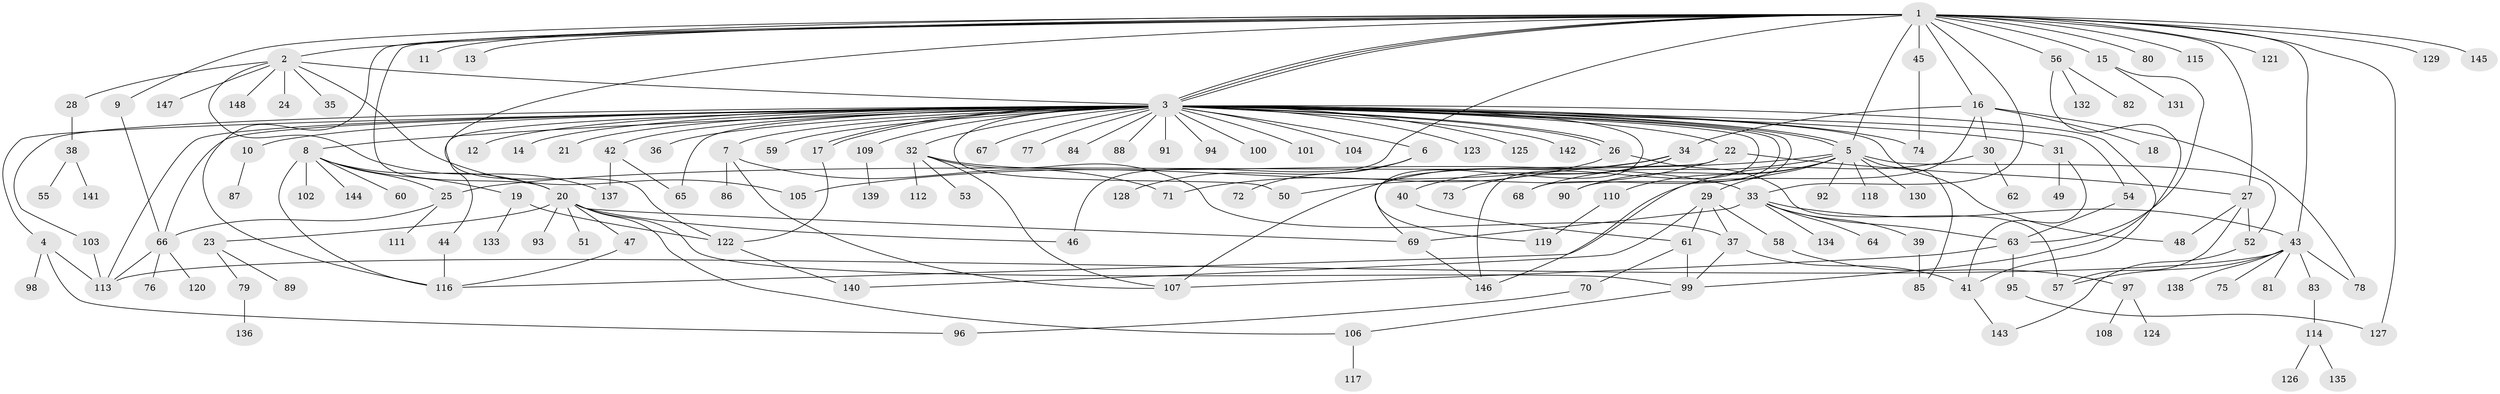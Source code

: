 // coarse degree distribution, {26: 0.008333333333333333, 9: 0.016666666666666666, 49: 0.008333333333333333, 3: 0.08333333333333333, 13: 0.008333333333333333, 4: 0.058333333333333334, 15: 0.008333333333333333, 2: 0.20833333333333334, 1: 0.5333333333333333, 6: 0.008333333333333333, 8: 0.008333333333333333, 7: 0.016666666666666666, 12: 0.008333333333333333, 5: 0.025}
// Generated by graph-tools (version 1.1) at 2025/23/03/03/25 07:23:53]
// undirected, 148 vertices, 208 edges
graph export_dot {
graph [start="1"]
  node [color=gray90,style=filled];
  1;
  2;
  3;
  4;
  5;
  6;
  7;
  8;
  9;
  10;
  11;
  12;
  13;
  14;
  15;
  16;
  17;
  18;
  19;
  20;
  21;
  22;
  23;
  24;
  25;
  26;
  27;
  28;
  29;
  30;
  31;
  32;
  33;
  34;
  35;
  36;
  37;
  38;
  39;
  40;
  41;
  42;
  43;
  44;
  45;
  46;
  47;
  48;
  49;
  50;
  51;
  52;
  53;
  54;
  55;
  56;
  57;
  58;
  59;
  60;
  61;
  62;
  63;
  64;
  65;
  66;
  67;
  68;
  69;
  70;
  71;
  72;
  73;
  74;
  75;
  76;
  77;
  78;
  79;
  80;
  81;
  82;
  83;
  84;
  85;
  86;
  87;
  88;
  89;
  90;
  91;
  92;
  93;
  94;
  95;
  96;
  97;
  98;
  99;
  100;
  101;
  102;
  103;
  104;
  105;
  106;
  107;
  108;
  109;
  110;
  111;
  112;
  113;
  114;
  115;
  116;
  117;
  118;
  119;
  120;
  121;
  122;
  123;
  124;
  125;
  126;
  127;
  128;
  129;
  130;
  131;
  132;
  133;
  134;
  135;
  136;
  137;
  138;
  139;
  140;
  141;
  142;
  143;
  144;
  145;
  146;
  147;
  148;
  1 -- 2;
  1 -- 3;
  1 -- 3;
  1 -- 3;
  1 -- 5;
  1 -- 9;
  1 -- 11;
  1 -- 13;
  1 -- 15;
  1 -- 16;
  1 -- 20;
  1 -- 27;
  1 -- 33;
  1 -- 43;
  1 -- 45;
  1 -- 46;
  1 -- 56;
  1 -- 80;
  1 -- 115;
  1 -- 116;
  1 -- 121;
  1 -- 122;
  1 -- 127;
  1 -- 129;
  1 -- 145;
  2 -- 3;
  2 -- 24;
  2 -- 28;
  2 -- 35;
  2 -- 105;
  2 -- 137;
  2 -- 147;
  2 -- 148;
  3 -- 4;
  3 -- 5;
  3 -- 5;
  3 -- 6;
  3 -- 7;
  3 -- 8;
  3 -- 10;
  3 -- 12;
  3 -- 14;
  3 -- 17;
  3 -- 17;
  3 -- 21;
  3 -- 22;
  3 -- 26;
  3 -- 26;
  3 -- 31;
  3 -- 32;
  3 -- 36;
  3 -- 41;
  3 -- 42;
  3 -- 44;
  3 -- 48;
  3 -- 50;
  3 -- 54;
  3 -- 59;
  3 -- 65;
  3 -- 66;
  3 -- 67;
  3 -- 68;
  3 -- 74;
  3 -- 77;
  3 -- 84;
  3 -- 88;
  3 -- 90;
  3 -- 91;
  3 -- 94;
  3 -- 100;
  3 -- 101;
  3 -- 103;
  3 -- 104;
  3 -- 109;
  3 -- 113;
  3 -- 119;
  3 -- 123;
  3 -- 125;
  3 -- 142;
  3 -- 146;
  4 -- 96;
  4 -- 98;
  4 -- 113;
  5 -- 25;
  5 -- 29;
  5 -- 52;
  5 -- 68;
  5 -- 85;
  5 -- 90;
  5 -- 92;
  5 -- 110;
  5 -- 118;
  5 -- 130;
  6 -- 72;
  6 -- 128;
  7 -- 71;
  7 -- 86;
  7 -- 107;
  8 -- 19;
  8 -- 20;
  8 -- 25;
  8 -- 60;
  8 -- 102;
  8 -- 116;
  8 -- 144;
  9 -- 66;
  10 -- 87;
  15 -- 63;
  15 -- 131;
  16 -- 18;
  16 -- 30;
  16 -- 34;
  16 -- 78;
  16 -- 146;
  17 -- 122;
  19 -- 122;
  19 -- 133;
  20 -- 23;
  20 -- 46;
  20 -- 47;
  20 -- 51;
  20 -- 69;
  20 -- 93;
  20 -- 99;
  20 -- 106;
  22 -- 27;
  22 -- 50;
  22 -- 69;
  23 -- 79;
  23 -- 89;
  25 -- 66;
  25 -- 111;
  26 -- 57;
  26 -- 71;
  27 -- 48;
  27 -- 52;
  27 -- 57;
  28 -- 38;
  29 -- 37;
  29 -- 58;
  29 -- 61;
  29 -- 140;
  30 -- 62;
  30 -- 116;
  31 -- 41;
  31 -- 49;
  32 -- 33;
  32 -- 37;
  32 -- 53;
  32 -- 107;
  32 -- 112;
  33 -- 39;
  33 -- 43;
  33 -- 63;
  33 -- 64;
  33 -- 69;
  33 -- 134;
  34 -- 40;
  34 -- 73;
  34 -- 105;
  34 -- 107;
  37 -- 41;
  37 -- 99;
  38 -- 55;
  38 -- 141;
  39 -- 85;
  40 -- 61;
  41 -- 143;
  42 -- 65;
  42 -- 137;
  43 -- 57;
  43 -- 75;
  43 -- 78;
  43 -- 81;
  43 -- 83;
  43 -- 113;
  43 -- 138;
  44 -- 116;
  45 -- 74;
  47 -- 116;
  52 -- 143;
  54 -- 63;
  56 -- 82;
  56 -- 99;
  56 -- 132;
  58 -- 97;
  61 -- 70;
  61 -- 99;
  63 -- 95;
  63 -- 107;
  66 -- 76;
  66 -- 113;
  66 -- 120;
  69 -- 146;
  70 -- 96;
  79 -- 136;
  83 -- 114;
  95 -- 127;
  97 -- 108;
  97 -- 124;
  99 -- 106;
  103 -- 113;
  106 -- 117;
  109 -- 139;
  110 -- 119;
  114 -- 126;
  114 -- 135;
  122 -- 140;
}
